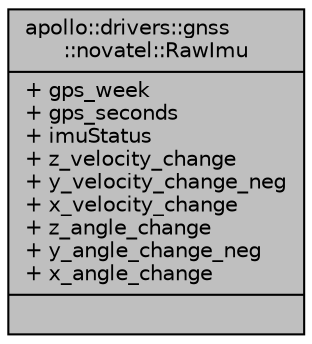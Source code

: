 digraph "apollo::drivers::gnss::novatel::RawImu"
{
  edge [fontname="Helvetica",fontsize="10",labelfontname="Helvetica",labelfontsize="10"];
  node [fontname="Helvetica",fontsize="10",shape=record];
  Node1 [label="{apollo::drivers::gnss\l::novatel::RawImu\n|+ gps_week\l+ gps_seconds\l+ imuStatus\l+ z_velocity_change\l+ y_velocity_change_neg\l+ x_velocity_change\l+ z_angle_change\l+ y_angle_change_neg\l+ x_angle_change\l|}",height=0.2,width=0.4,color="black", fillcolor="grey75", style="filled" fontcolor="black"];
}
